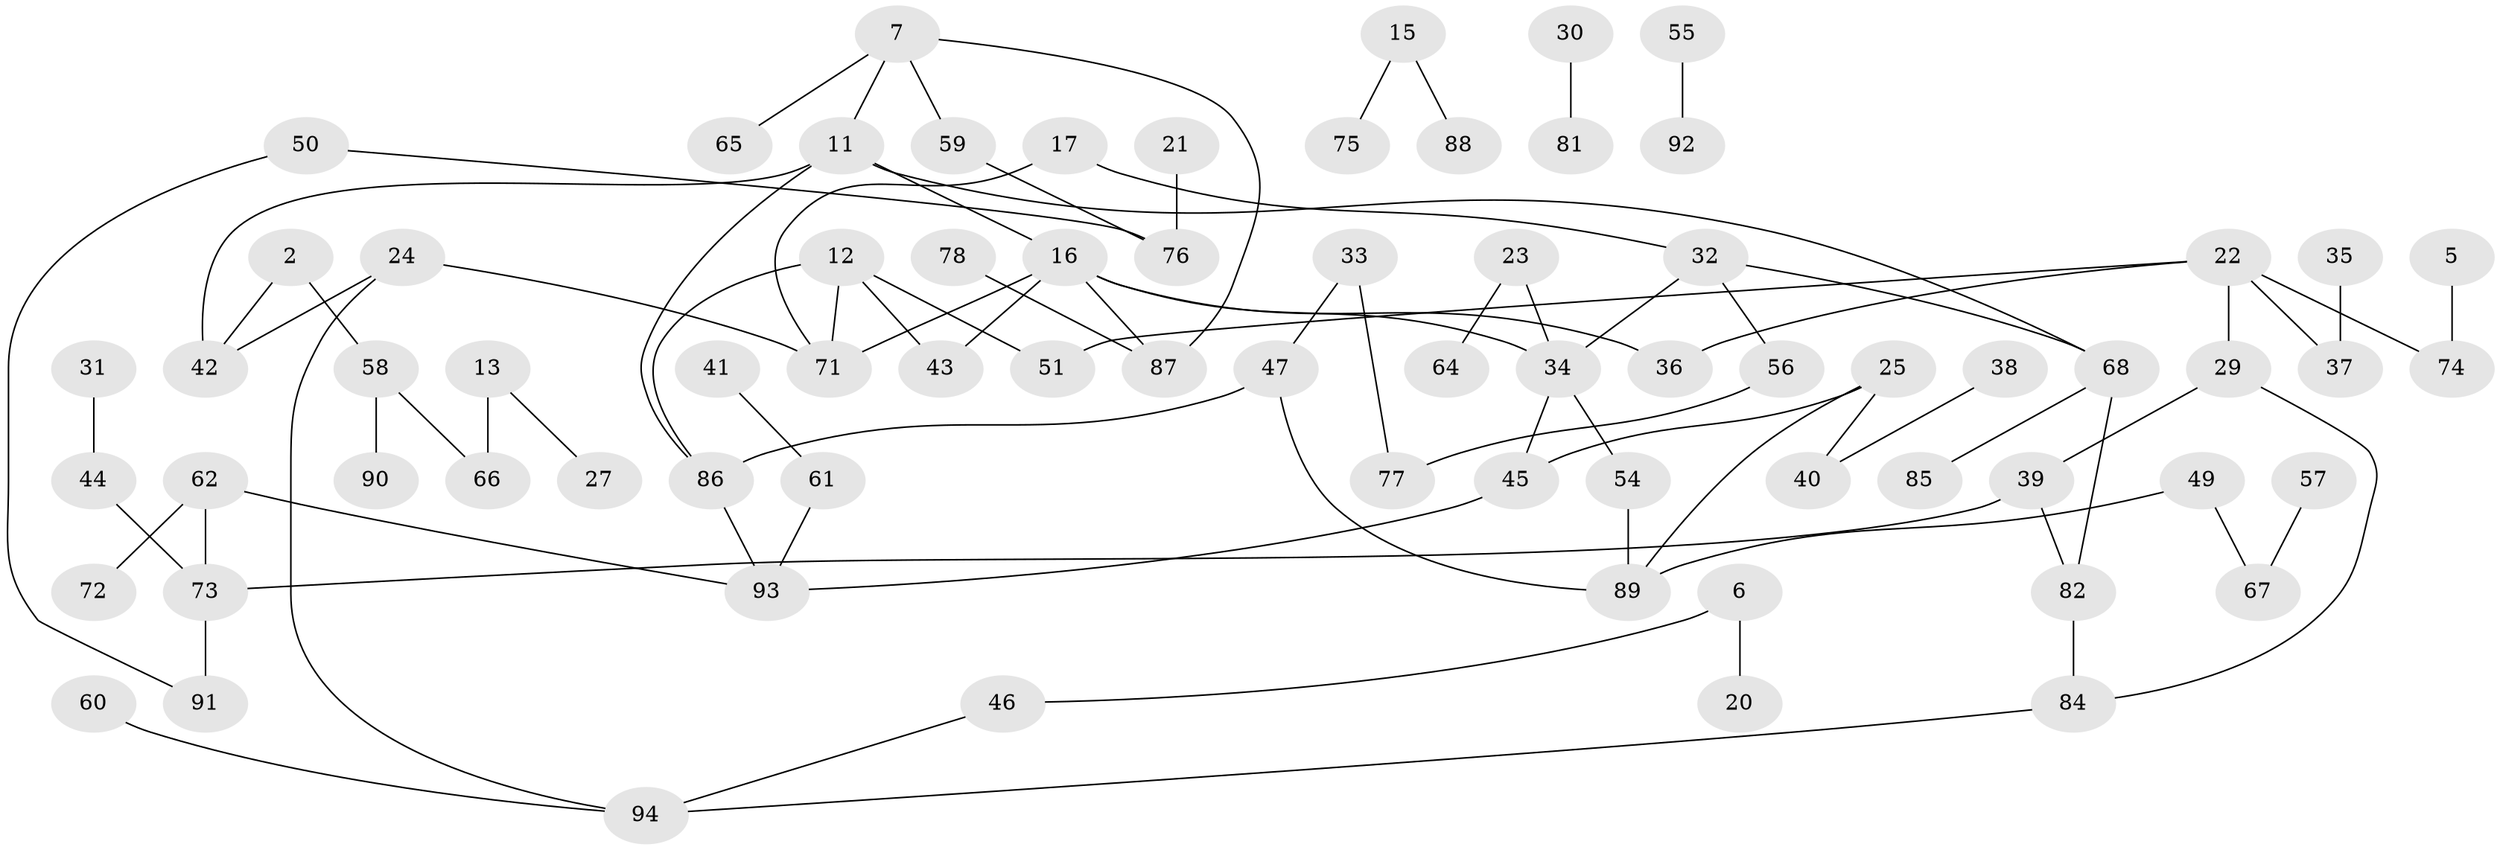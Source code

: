 // original degree distribution, {0: 0.1417910447761194, 2: 0.23880597014925373, 1: 0.29850746268656714, 4: 0.06716417910447761, 3: 0.21641791044776118, 5: 0.029850746268656716, 7: 0.007462686567164179}
// Generated by graph-tools (version 1.1) at 2025/35/03/04/25 23:35:56]
// undirected, 74 vertices, 86 edges
graph export_dot {
  node [color=gray90,style=filled];
  2;
  5;
  6;
  7;
  11;
  12;
  13;
  15;
  16;
  17;
  20;
  21;
  22;
  23;
  24;
  25;
  27;
  29;
  30;
  31;
  32;
  33;
  34;
  35;
  36;
  37;
  38;
  39;
  40;
  41;
  42;
  43;
  44;
  45;
  46;
  47;
  49;
  50;
  51;
  54;
  55;
  56;
  57;
  58;
  59;
  60;
  61;
  62;
  64;
  65;
  66;
  67;
  68;
  71;
  72;
  73;
  74;
  75;
  76;
  77;
  78;
  81;
  82;
  84;
  85;
  86;
  87;
  88;
  89;
  90;
  91;
  92;
  93;
  94;
  2 -- 42 [weight=1.0];
  2 -- 58 [weight=1.0];
  5 -- 74 [weight=1.0];
  6 -- 20 [weight=1.0];
  6 -- 46 [weight=1.0];
  7 -- 11 [weight=1.0];
  7 -- 59 [weight=1.0];
  7 -- 65 [weight=1.0];
  7 -- 87 [weight=1.0];
  11 -- 16 [weight=1.0];
  11 -- 42 [weight=1.0];
  11 -- 68 [weight=1.0];
  11 -- 86 [weight=1.0];
  12 -- 43 [weight=1.0];
  12 -- 51 [weight=1.0];
  12 -- 71 [weight=1.0];
  12 -- 86 [weight=1.0];
  13 -- 27 [weight=1.0];
  13 -- 66 [weight=1.0];
  15 -- 75 [weight=1.0];
  15 -- 88 [weight=1.0];
  16 -- 34 [weight=1.0];
  16 -- 36 [weight=1.0];
  16 -- 43 [weight=1.0];
  16 -- 71 [weight=2.0];
  16 -- 87 [weight=1.0];
  17 -- 32 [weight=1.0];
  17 -- 71 [weight=1.0];
  21 -- 76 [weight=1.0];
  22 -- 29 [weight=1.0];
  22 -- 36 [weight=1.0];
  22 -- 37 [weight=1.0];
  22 -- 51 [weight=1.0];
  22 -- 74 [weight=1.0];
  23 -- 34 [weight=1.0];
  23 -- 64 [weight=1.0];
  24 -- 42 [weight=1.0];
  24 -- 71 [weight=1.0];
  24 -- 94 [weight=1.0];
  25 -- 40 [weight=1.0];
  25 -- 45 [weight=1.0];
  25 -- 89 [weight=1.0];
  29 -- 39 [weight=1.0];
  29 -- 84 [weight=1.0];
  30 -- 81 [weight=1.0];
  31 -- 44 [weight=1.0];
  32 -- 34 [weight=1.0];
  32 -- 56 [weight=1.0];
  32 -- 68 [weight=1.0];
  33 -- 47 [weight=1.0];
  33 -- 77 [weight=1.0];
  34 -- 45 [weight=1.0];
  34 -- 54 [weight=1.0];
  35 -- 37 [weight=1.0];
  38 -- 40 [weight=1.0];
  39 -- 73 [weight=1.0];
  39 -- 82 [weight=1.0];
  41 -- 61 [weight=1.0];
  44 -- 73 [weight=1.0];
  45 -- 93 [weight=1.0];
  46 -- 94 [weight=1.0];
  47 -- 86 [weight=1.0];
  47 -- 89 [weight=1.0];
  49 -- 67 [weight=1.0];
  49 -- 89 [weight=1.0];
  50 -- 76 [weight=1.0];
  50 -- 91 [weight=1.0];
  54 -- 89 [weight=1.0];
  55 -- 92 [weight=1.0];
  56 -- 77 [weight=1.0];
  57 -- 67 [weight=1.0];
  58 -- 66 [weight=1.0];
  58 -- 90 [weight=1.0];
  59 -- 76 [weight=1.0];
  60 -- 94 [weight=1.0];
  61 -- 93 [weight=1.0];
  62 -- 72 [weight=1.0];
  62 -- 73 [weight=1.0];
  62 -- 93 [weight=1.0];
  68 -- 82 [weight=1.0];
  68 -- 85 [weight=1.0];
  73 -- 91 [weight=1.0];
  78 -- 87 [weight=1.0];
  82 -- 84 [weight=1.0];
  84 -- 94 [weight=1.0];
  86 -- 93 [weight=1.0];
}
